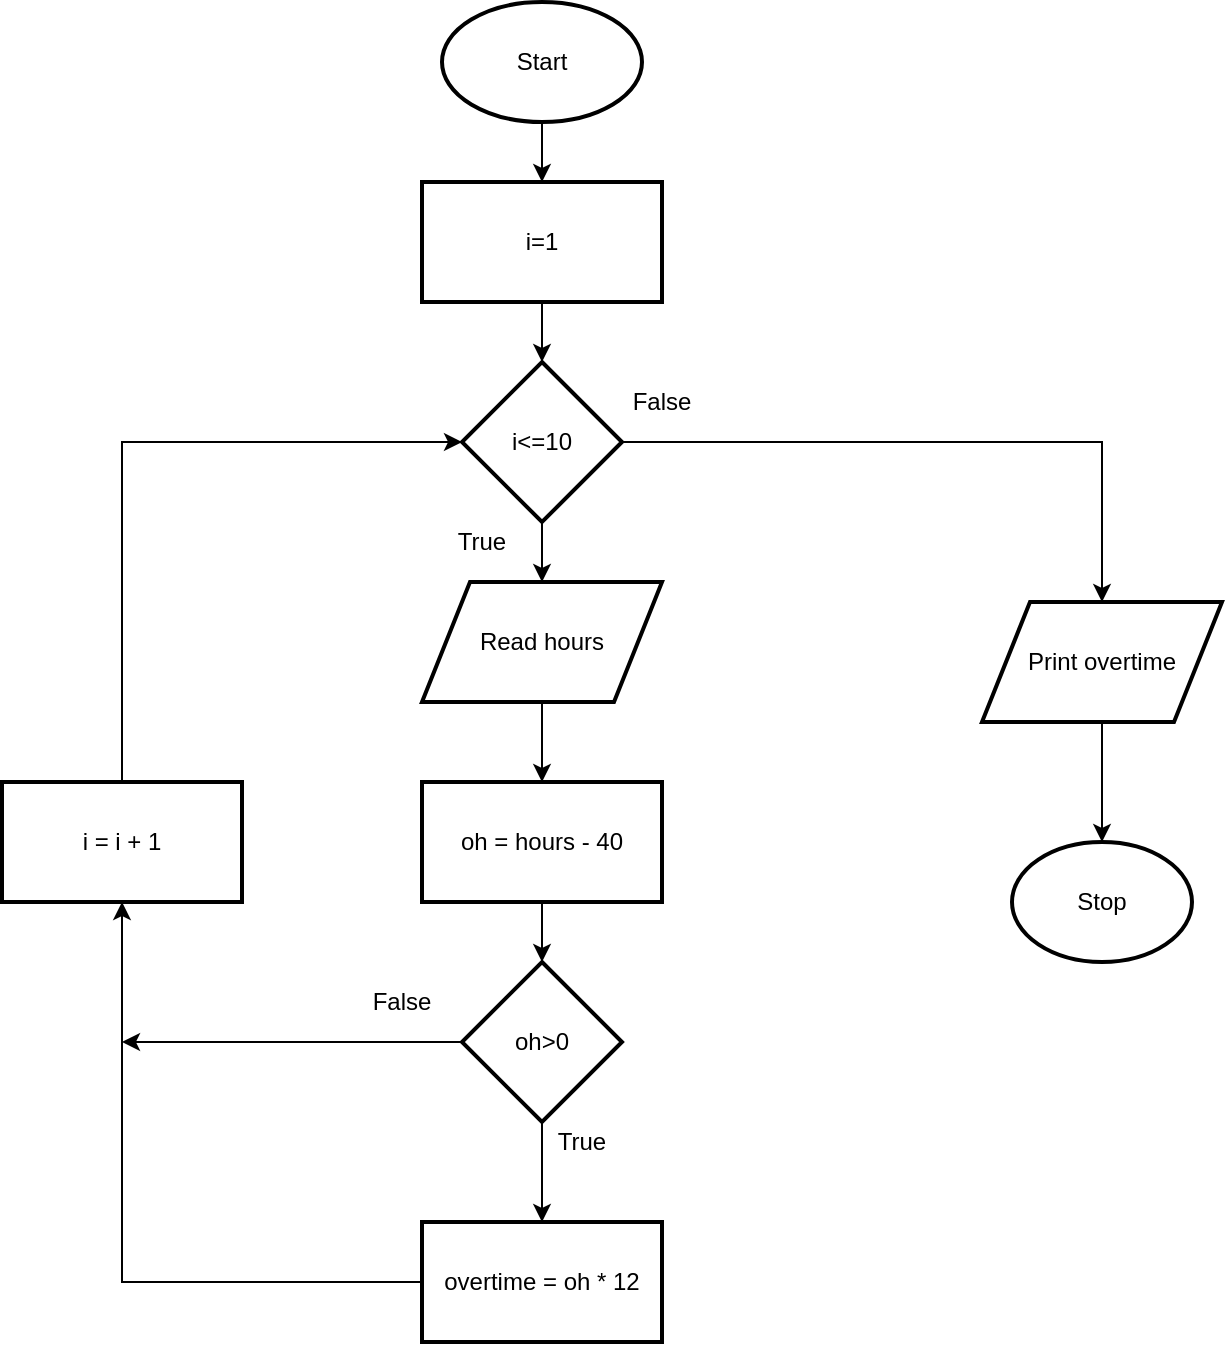 <mxfile version="13.4.5" type="device"><diagram id="CJmSQ0iNJ0y0Uo6NP12y" name="Page-1"><mxGraphModel dx="637" dy="538" grid="1" gridSize="10" guides="1" tooltips="1" connect="1" arrows="1" fold="1" page="1" pageScale="1" pageWidth="1169" pageHeight="827" math="0" shadow="0"><root><mxCell id="0"/><mxCell id="1" parent="0"/><mxCell id="FMiqT0GvjM0Q2khJEmvu-2" value="" style="edgeStyle=orthogonalEdgeStyle;rounded=0;orthogonalLoop=1;jettySize=auto;html=1;" edge="1" parent="1" source="FMiqT0GvjM0Q2khJEmvu-1" target="2"><mxGeometry relative="1" as="geometry"/></mxCell><mxCell id="FMiqT0GvjM0Q2khJEmvu-1" value="Start" style="strokeWidth=2;html=1;shape=mxgraph.flowchart.start_1;whiteSpace=wrap;" vertex="1" parent="1"><mxGeometry x="450" y="40" width="100" height="60" as="geometry"/></mxCell><mxCell id="FMiqT0GvjM0Q2khJEmvu-4" value="" style="edgeStyle=orthogonalEdgeStyle;rounded=0;orthogonalLoop=1;jettySize=auto;html=1;" edge="1" parent="1" source="2" target="FMiqT0GvjM0Q2khJEmvu-3"><mxGeometry relative="1" as="geometry"/></mxCell><mxCell id="2" value="i=1" style="whiteSpace=wrap;html=1;strokeWidth=2;" vertex="1" parent="1"><mxGeometry x="440" y="130" width="120" height="60" as="geometry"/></mxCell><mxCell id="FMiqT0GvjM0Q2khJEmvu-6" value="" style="edgeStyle=orthogonalEdgeStyle;rounded=0;orthogonalLoop=1;jettySize=auto;html=1;" edge="1" parent="1" source="FMiqT0GvjM0Q2khJEmvu-3" target="FMiqT0GvjM0Q2khJEmvu-5"><mxGeometry relative="1" as="geometry"/></mxCell><mxCell id="FMiqT0GvjM0Q2khJEmvu-20" value="" style="edgeStyle=orthogonalEdgeStyle;rounded=0;orthogonalLoop=1;jettySize=auto;html=1;" edge="1" parent="1" source="FMiqT0GvjM0Q2khJEmvu-3" target="FMiqT0GvjM0Q2khJEmvu-19"><mxGeometry relative="1" as="geometry"/></mxCell><mxCell id="FMiqT0GvjM0Q2khJEmvu-3" value="i&amp;lt;=10" style="rhombus;whiteSpace=wrap;html=1;strokeWidth=2;" vertex="1" parent="1"><mxGeometry x="460" y="220" width="80" height="80" as="geometry"/></mxCell><mxCell id="FMiqT0GvjM0Q2khJEmvu-10" value="" style="edgeStyle=orthogonalEdgeStyle;rounded=0;orthogonalLoop=1;jettySize=auto;html=1;" edge="1" parent="1" source="FMiqT0GvjM0Q2khJEmvu-5" target="FMiqT0GvjM0Q2khJEmvu-9"><mxGeometry relative="1" as="geometry"/></mxCell><mxCell id="FMiqT0GvjM0Q2khJEmvu-5" value="Read hours" style="shape=parallelogram;perimeter=parallelogramPerimeter;whiteSpace=wrap;html=1;strokeWidth=2;" vertex="1" parent="1"><mxGeometry x="440" y="330" width="120" height="60" as="geometry"/></mxCell><mxCell id="FMiqT0GvjM0Q2khJEmvu-12" value="" style="edgeStyle=orthogonalEdgeStyle;rounded=0;orthogonalLoop=1;jettySize=auto;html=1;" edge="1" parent="1" source="FMiqT0GvjM0Q2khJEmvu-9" target="FMiqT0GvjM0Q2khJEmvu-11"><mxGeometry relative="1" as="geometry"/></mxCell><mxCell id="FMiqT0GvjM0Q2khJEmvu-9" value="oh = hours - 40" style="whiteSpace=wrap;html=1;strokeWidth=2;" vertex="1" parent="1"><mxGeometry x="440" y="430" width="120" height="60" as="geometry"/></mxCell><mxCell id="FMiqT0GvjM0Q2khJEmvu-14" value="" style="edgeStyle=orthogonalEdgeStyle;rounded=0;orthogonalLoop=1;jettySize=auto;html=1;" edge="1" parent="1" source="FMiqT0GvjM0Q2khJEmvu-11" target="FMiqT0GvjM0Q2khJEmvu-13"><mxGeometry relative="1" as="geometry"/></mxCell><mxCell id="FMiqT0GvjM0Q2khJEmvu-17" style="edgeStyle=orthogonalEdgeStyle;rounded=0;orthogonalLoop=1;jettySize=auto;html=1;exitX=0;exitY=0.5;exitDx=0;exitDy=0;" edge="1" parent="1" source="FMiqT0GvjM0Q2khJEmvu-11"><mxGeometry relative="1" as="geometry"><mxPoint x="290" y="560" as="targetPoint"/></mxGeometry></mxCell><mxCell id="FMiqT0GvjM0Q2khJEmvu-11" value="oh&amp;gt;0" style="rhombus;whiteSpace=wrap;html=1;strokeWidth=2;" vertex="1" parent="1"><mxGeometry x="460" y="520" width="80" height="80" as="geometry"/></mxCell><mxCell id="FMiqT0GvjM0Q2khJEmvu-16" value="" style="edgeStyle=orthogonalEdgeStyle;rounded=0;orthogonalLoop=1;jettySize=auto;html=1;" edge="1" parent="1" source="FMiqT0GvjM0Q2khJEmvu-13" target="FMiqT0GvjM0Q2khJEmvu-15"><mxGeometry relative="1" as="geometry"/></mxCell><mxCell id="FMiqT0GvjM0Q2khJEmvu-13" value="overtime = oh * 12" style="whiteSpace=wrap;html=1;strokeWidth=2;" vertex="1" parent="1"><mxGeometry x="440" y="650" width="120" height="60" as="geometry"/></mxCell><mxCell id="FMiqT0GvjM0Q2khJEmvu-18" style="edgeStyle=orthogonalEdgeStyle;rounded=0;orthogonalLoop=1;jettySize=auto;html=1;exitX=0.5;exitY=0;exitDx=0;exitDy=0;entryX=0;entryY=0.5;entryDx=0;entryDy=0;" edge="1" parent="1" source="FMiqT0GvjM0Q2khJEmvu-15" target="FMiqT0GvjM0Q2khJEmvu-3"><mxGeometry relative="1" as="geometry"/></mxCell><mxCell id="FMiqT0GvjM0Q2khJEmvu-15" value="i = i + 1" style="whiteSpace=wrap;html=1;strokeWidth=2;" vertex="1" parent="1"><mxGeometry x="230" y="430" width="120" height="60" as="geometry"/></mxCell><mxCell id="FMiqT0GvjM0Q2khJEmvu-22" value="" style="edgeStyle=orthogonalEdgeStyle;rounded=0;orthogonalLoop=1;jettySize=auto;html=1;" edge="1" parent="1" source="FMiqT0GvjM0Q2khJEmvu-19" target="FMiqT0GvjM0Q2khJEmvu-21"><mxGeometry relative="1" as="geometry"/></mxCell><mxCell id="FMiqT0GvjM0Q2khJEmvu-19" value="Print overtime" style="shape=parallelogram;perimeter=parallelogramPerimeter;whiteSpace=wrap;html=1;strokeWidth=2;" vertex="1" parent="1"><mxGeometry x="720" y="340" width="120" height="60" as="geometry"/></mxCell><mxCell id="FMiqT0GvjM0Q2khJEmvu-21" value="Stop" style="ellipse;whiteSpace=wrap;html=1;strokeWidth=2;" vertex="1" parent="1"><mxGeometry x="735" y="460" width="90" height="60" as="geometry"/></mxCell><mxCell id="FMiqT0GvjM0Q2khJEmvu-23" value="False" style="text;html=1;strokeColor=none;fillColor=none;align=center;verticalAlign=middle;whiteSpace=wrap;rounded=0;" vertex="1" parent="1"><mxGeometry x="540" y="230" width="40" height="20" as="geometry"/></mxCell><mxCell id="FMiqT0GvjM0Q2khJEmvu-24" value="False" style="text;html=1;strokeColor=none;fillColor=none;align=center;verticalAlign=middle;whiteSpace=wrap;rounded=0;" vertex="1" parent="1"><mxGeometry x="410" y="530" width="40" height="20" as="geometry"/></mxCell><mxCell id="FMiqT0GvjM0Q2khJEmvu-25" value="True" style="text;html=1;strokeColor=none;fillColor=none;align=center;verticalAlign=middle;whiteSpace=wrap;rounded=0;" vertex="1" parent="1"><mxGeometry x="450" y="300" width="40" height="20" as="geometry"/></mxCell><mxCell id="FMiqT0GvjM0Q2khJEmvu-26" value="True" style="text;html=1;strokeColor=none;fillColor=none;align=center;verticalAlign=middle;whiteSpace=wrap;rounded=0;" vertex="1" parent="1"><mxGeometry x="500" y="600" width="40" height="20" as="geometry"/></mxCell></root></mxGraphModel></diagram></mxfile>